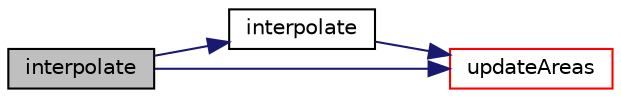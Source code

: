 digraph "interpolate"
{
  bgcolor="transparent";
  edge [fontname="Helvetica",fontsize="10",labelfontname="Helvetica",labelfontsize="10"];
  node [fontname="Helvetica",fontsize="10",shape=record];
  rankdir="LR";
  Node1 [label="interpolate",height=0.2,width=0.4,color="black", fillcolor="grey75", style="filled", fontcolor="black"];
  Node1 -> Node2 [color="midnightblue",fontsize="10",style="solid",fontname="Helvetica"];
  Node2 [label="interpolate",height=0.2,width=0.4,color="black",URL="$a00463.html#a117ab48b6f91fb157cabc4c892fa577e"];
  Node2 -> Node3 [color="midnightblue",fontsize="10",style="solid",fontname="Helvetica"];
  Node3 [label="updateAreas",height=0.2,width=0.4,color="red",URL="$a00463.html#aed132c748958e8dfd911d88f3def2914",tooltip="Update the patch areas after AMI update. "];
  Node1 -> Node3 [color="midnightblue",fontsize="10",style="solid",fontname="Helvetica"];
}
